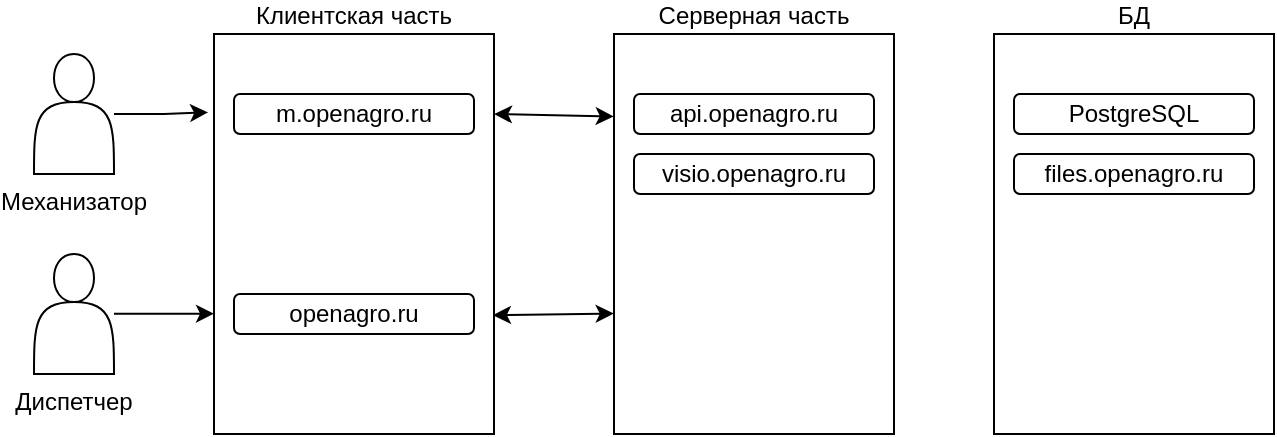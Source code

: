 <mxfile version="21.6.5" type="github">
  <diagram id="C5RBs43oDa-KdzZeNtuy" name="Page-1">
    <mxGraphModel dx="989" dy="545" grid="1" gridSize="10" guides="1" tooltips="1" connect="1" arrows="1" fold="1" page="1" pageScale="1" pageWidth="827" pageHeight="1169" math="0" shadow="0">
      <root>
        <mxCell id="WIyWlLk6GJQsqaUBKTNV-0" />
        <mxCell id="WIyWlLk6GJQsqaUBKTNV-1" parent="WIyWlLk6GJQsqaUBKTNV-0" />
        <mxCell id="5SKNjN2g-NxWEHicX-SF-8" value="" style="edgeStyle=orthogonalEdgeStyle;rounded=0;orthogonalLoop=1;jettySize=auto;html=1;entryX=-0.021;entryY=0.196;entryDx=0;entryDy=0;entryPerimeter=0;" edge="1" parent="WIyWlLk6GJQsqaUBKTNV-1" source="5SKNjN2g-NxWEHicX-SF-0" target="5SKNjN2g-NxWEHicX-SF-4">
          <mxGeometry relative="1" as="geometry">
            <mxPoint x="100" y="160" as="targetPoint" />
          </mxGeometry>
        </mxCell>
        <mxCell id="5SKNjN2g-NxWEHicX-SF-0" value="Механизатор" style="shape=actor;whiteSpace=wrap;html=1;align=center;labelPosition=center;verticalLabelPosition=bottom;verticalAlign=top;" vertex="1" parent="WIyWlLk6GJQsqaUBKTNV-1">
          <mxGeometry x="30" y="130" width="40" height="60" as="geometry" />
        </mxCell>
        <mxCell id="5SKNjN2g-NxWEHicX-SF-2" value="Диспетчер" style="shape=actor;whiteSpace=wrap;html=1;labelPosition=center;verticalLabelPosition=bottom;align=center;verticalAlign=top;" vertex="1" parent="WIyWlLk6GJQsqaUBKTNV-1">
          <mxGeometry x="30" y="230" width="40" height="60" as="geometry" />
        </mxCell>
        <mxCell id="5SKNjN2g-NxWEHicX-SF-4" value="Клиентская часть" style="rounded=0;whiteSpace=wrap;html=1;labelPosition=center;verticalLabelPosition=top;align=center;verticalAlign=bottom;" vertex="1" parent="WIyWlLk6GJQsqaUBKTNV-1">
          <mxGeometry x="120" y="120" width="140" height="200" as="geometry" />
        </mxCell>
        <mxCell id="5SKNjN2g-NxWEHicX-SF-5" value="m.openagro.ru" style="rounded=1;whiteSpace=wrap;html=1;" vertex="1" parent="WIyWlLk6GJQsqaUBKTNV-1">
          <mxGeometry x="130" y="150" width="120" height="20" as="geometry" />
        </mxCell>
        <mxCell id="5SKNjN2g-NxWEHicX-SF-6" value="openagro.ru" style="rounded=1;whiteSpace=wrap;html=1;" vertex="1" parent="WIyWlLk6GJQsqaUBKTNV-1">
          <mxGeometry x="130" y="250" width="120" height="20" as="geometry" />
        </mxCell>
        <mxCell id="5SKNjN2g-NxWEHicX-SF-11" value="" style="endArrow=classic;html=1;rounded=0;entryX=0;entryY=0.75;entryDx=0;entryDy=0;" edge="1" parent="WIyWlLk6GJQsqaUBKTNV-1">
          <mxGeometry width="50" height="50" relative="1" as="geometry">
            <mxPoint x="70" y="259.83" as="sourcePoint" />
            <mxPoint x="120" y="259.83" as="targetPoint" />
          </mxGeometry>
        </mxCell>
        <mxCell id="5SKNjN2g-NxWEHicX-SF-12" value="Серверная часть" style="rounded=0;whiteSpace=wrap;html=1;labelPosition=center;verticalLabelPosition=top;align=center;verticalAlign=bottom;" vertex="1" parent="WIyWlLk6GJQsqaUBKTNV-1">
          <mxGeometry x="320" y="120" width="140" height="200" as="geometry" />
        </mxCell>
        <mxCell id="5SKNjN2g-NxWEHicX-SF-13" value="api.openagro.ru" style="rounded=1;whiteSpace=wrap;html=1;" vertex="1" parent="WIyWlLk6GJQsqaUBKTNV-1">
          <mxGeometry x="330" y="150" width="120" height="20" as="geometry" />
        </mxCell>
        <mxCell id="5SKNjN2g-NxWEHicX-SF-15" value="" style="endArrow=classic;startArrow=classic;html=1;rounded=0;entryX=-0.001;entryY=0.206;entryDx=0;entryDy=0;entryPerimeter=0;" edge="1" parent="WIyWlLk6GJQsqaUBKTNV-1" target="5SKNjN2g-NxWEHicX-SF-12">
          <mxGeometry width="50" height="50" relative="1" as="geometry">
            <mxPoint x="260" y="160" as="sourcePoint" />
            <mxPoint x="310" y="110" as="targetPoint" />
          </mxGeometry>
        </mxCell>
        <mxCell id="5SKNjN2g-NxWEHicX-SF-16" value="" style="endArrow=classic;startArrow=classic;html=1;rounded=0;exitX=0.996;exitY=0.703;exitDx=0;exitDy=0;exitPerimeter=0;entryX=-0.001;entryY=0.699;entryDx=0;entryDy=0;entryPerimeter=0;" edge="1" parent="WIyWlLk6GJQsqaUBKTNV-1" source="5SKNjN2g-NxWEHicX-SF-4" target="5SKNjN2g-NxWEHicX-SF-12">
          <mxGeometry width="50" height="50" relative="1" as="geometry">
            <mxPoint x="280" y="270" as="sourcePoint" />
            <mxPoint x="330" y="220" as="targetPoint" />
          </mxGeometry>
        </mxCell>
        <mxCell id="5SKNjN2g-NxWEHicX-SF-18" value="БД" style="rounded=0;whiteSpace=wrap;html=1;labelPosition=center;verticalLabelPosition=top;align=center;verticalAlign=bottom;" vertex="1" parent="WIyWlLk6GJQsqaUBKTNV-1">
          <mxGeometry x="510" y="120" width="140" height="200" as="geometry" />
        </mxCell>
        <mxCell id="5SKNjN2g-NxWEHicX-SF-17" value="files.openagro.ru" style="rounded=1;whiteSpace=wrap;html=1;" vertex="1" parent="WIyWlLk6GJQsqaUBKTNV-1">
          <mxGeometry x="520" y="180" width="120" height="20" as="geometry" />
        </mxCell>
        <mxCell id="5SKNjN2g-NxWEHicX-SF-20" value="PostgreSQL" style="rounded=1;whiteSpace=wrap;html=1;" vertex="1" parent="WIyWlLk6GJQsqaUBKTNV-1">
          <mxGeometry x="520" y="150" width="120" height="20" as="geometry" />
        </mxCell>
        <mxCell id="5SKNjN2g-NxWEHicX-SF-21" value="visio.openagro.ru" style="rounded=1;whiteSpace=wrap;html=1;" vertex="1" parent="WIyWlLk6GJQsqaUBKTNV-1">
          <mxGeometry x="330" y="180" width="120" height="20" as="geometry" />
        </mxCell>
      </root>
    </mxGraphModel>
  </diagram>
</mxfile>
